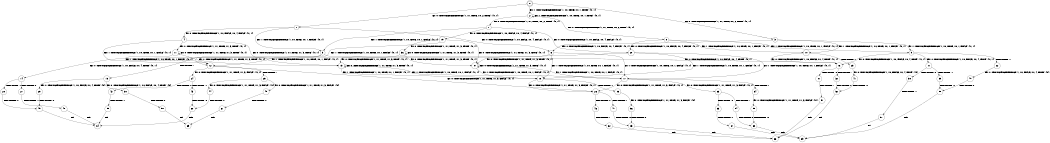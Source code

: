 digraph BCG {
size = "7, 10.5";
center = TRUE;
node [shape = circle];
0 [peripheries = 2];
0 -> 1 [label = "EX !0 !ATOMIC_EXCH_BRANCH (1, +1, TRUE, +0, 2, TRUE) !{0, 1}"];
0 -> 2 [label = "EX !1 !ATOMIC_EXCH_BRANCH (1, +0, TRUE, +0, 1, TRUE) !{0, 1}"];
0 -> 3 [label = "EX !0 !ATOMIC_EXCH_BRANCH (1, +1, TRUE, +0, 2, TRUE) !{0, 1}"];
1 -> 4 [label = "EX !0 !ATOMIC_EXCH_BRANCH (1, +0, FALSE, +0, 4, FALSE) !{0, 1}"];
1 -> 5 [label = "EX !1 !ATOMIC_EXCH_BRANCH (1, +0, TRUE, +0, 1, FALSE) !{0, 1}"];
1 -> 6 [label = "EX !0 !ATOMIC_EXCH_BRANCH (1, +0, FALSE, +0, 4, FALSE) !{0, 1}"];
2 -> 2 [label = "EX !1 !ATOMIC_EXCH_BRANCH (1, +0, TRUE, +0, 1, TRUE) !{0, 1}"];
2 -> 7 [label = "EX !0 !ATOMIC_EXCH_BRANCH (1, +1, TRUE, +0, 2, TRUE) !{0, 1}"];
2 -> 8 [label = "EX !0 !ATOMIC_EXCH_BRANCH (1, +1, TRUE, +0, 2, TRUE) !{0, 1}"];
3 -> 9 [label = "EX !1 !ATOMIC_EXCH_BRANCH (1, +0, TRUE, +0, 1, FALSE) !{0, 1}"];
3 -> 6 [label = "EX !0 !ATOMIC_EXCH_BRANCH (1, +0, FALSE, +0, 4, FALSE) !{0, 1}"];
3 -> 10 [label = "EX !1 !ATOMIC_EXCH_BRANCH (1, +0, TRUE, +0, 1, FALSE) !{0, 1}"];
4 -> 11 [label = "EX !0 !ATOMIC_EXCH_BRANCH (1, +1, TRUE, +1, 3, TRUE) !{0, 1}"];
4 -> 12 [label = "EX !1 !ATOMIC_EXCH_BRANCH (1, +0, TRUE, +0, 1, FALSE) !{0, 1}"];
4 -> 13 [label = "EX !0 !ATOMIC_EXCH_BRANCH (1, +1, TRUE, +1, 3, TRUE) !{0, 1}"];
5 -> 14 [label = "EX !0 !ATOMIC_EXCH_BRANCH (1, +0, FALSE, +0, 4, TRUE) !{0, 1}"];
5 -> 15 [label = "TERMINATE !1"];
5 -> 16 [label = "EX !0 !ATOMIC_EXCH_BRANCH (1, +0, FALSE, +0, 4, TRUE) !{0, 1}"];
6 -> 17 [label = "EX !1 !ATOMIC_EXCH_BRANCH (1, +0, TRUE, +0, 1, FALSE) !{0, 1}"];
6 -> 13 [label = "EX !0 !ATOMIC_EXCH_BRANCH (1, +1, TRUE, +1, 3, TRUE) !{0, 1}"];
6 -> 18 [label = "EX !1 !ATOMIC_EXCH_BRANCH (1, +0, TRUE, +0, 1, FALSE) !{0, 1}"];
7 -> 19 [label = "EX !0 !ATOMIC_EXCH_BRANCH (1, +0, FALSE, +0, 4, FALSE) !{0, 1}"];
7 -> 5 [label = "EX !1 !ATOMIC_EXCH_BRANCH (1, +0, TRUE, +0, 1, FALSE) !{0, 1}"];
7 -> 20 [label = "EX !0 !ATOMIC_EXCH_BRANCH (1, +0, FALSE, +0, 4, FALSE) !{0, 1}"];
8 -> 9 [label = "EX !1 !ATOMIC_EXCH_BRANCH (1, +0, TRUE, +0, 1, FALSE) !{0, 1}"];
8 -> 20 [label = "EX !0 !ATOMIC_EXCH_BRANCH (1, +0, FALSE, +0, 4, FALSE) !{0, 1}"];
8 -> 10 [label = "EX !1 !ATOMIC_EXCH_BRANCH (1, +0, TRUE, +0, 1, FALSE) !{0, 1}"];
9 -> 21 [label = "EX !0 !ATOMIC_EXCH_BRANCH (1, +0, FALSE, +0, 4, TRUE) !{0, 1}"];
9 -> 22 [label = "TERMINATE !1"];
9 -> 16 [label = "EX !0 !ATOMIC_EXCH_BRANCH (1, +0, FALSE, +0, 4, TRUE) !{0, 1}"];
10 -> 16 [label = "EX !0 !ATOMIC_EXCH_BRANCH (1, +0, FALSE, +0, 4, TRUE) !{0, 1}"];
10 -> 23 [label = "TERMINATE !1"];
11 -> 11 [label = "EX !0 !ATOMIC_EXCH_BRANCH (1, +1, TRUE, +1, 3, TRUE) !{0, 1}"];
11 -> 12 [label = "EX !1 !ATOMIC_EXCH_BRANCH (1, +0, TRUE, +0, 1, FALSE) !{0, 1}"];
11 -> 13 [label = "EX !0 !ATOMIC_EXCH_BRANCH (1, +1, TRUE, +1, 3, TRUE) !{0, 1}"];
12 -> 24 [label = "EX !0 !ATOMIC_EXCH_BRANCH (1, +1, TRUE, +1, 3, FALSE) !{0, 1}"];
12 -> 25 [label = "TERMINATE !1"];
12 -> 26 [label = "EX !0 !ATOMIC_EXCH_BRANCH (1, +1, TRUE, +1, 3, FALSE) !{0, 1}"];
13 -> 17 [label = "EX !1 !ATOMIC_EXCH_BRANCH (1, +0, TRUE, +0, 1, FALSE) !{0, 1}"];
13 -> 13 [label = "EX !0 !ATOMIC_EXCH_BRANCH (1, +1, TRUE, +1, 3, TRUE) !{0, 1}"];
13 -> 18 [label = "EX !1 !ATOMIC_EXCH_BRANCH (1, +0, TRUE, +0, 1, FALSE) !{0, 1}"];
14 -> 27 [label = "TERMINATE !0"];
14 -> 28 [label = "TERMINATE !1"];
15 -> 29 [label = "EX !0 !ATOMIC_EXCH_BRANCH (1, +0, FALSE, +0, 4, TRUE) !{0}"];
15 -> 30 [label = "EX !0 !ATOMIC_EXCH_BRANCH (1, +0, FALSE, +0, 4, TRUE) !{0}"];
16 -> 31 [label = "TERMINATE !0"];
16 -> 32 [label = "TERMINATE !1"];
17 -> 33 [label = "EX !0 !ATOMIC_EXCH_BRANCH (1, +1, TRUE, +1, 3, FALSE) !{0, 1}"];
17 -> 34 [label = "TERMINATE !1"];
17 -> 26 [label = "EX !0 !ATOMIC_EXCH_BRANCH (1, +1, TRUE, +1, 3, FALSE) !{0, 1}"];
18 -> 26 [label = "EX !0 !ATOMIC_EXCH_BRANCH (1, +1, TRUE, +1, 3, FALSE) !{0, 1}"];
18 -> 35 [label = "TERMINATE !1"];
19 -> 36 [label = "EX !0 !ATOMIC_EXCH_BRANCH (1, +1, TRUE, +1, 3, TRUE) !{0, 1}"];
19 -> 12 [label = "EX !1 !ATOMIC_EXCH_BRANCH (1, +0, TRUE, +0, 1, FALSE) !{0, 1}"];
19 -> 37 [label = "EX !0 !ATOMIC_EXCH_BRANCH (1, +1, TRUE, +1, 3, TRUE) !{0, 1}"];
20 -> 17 [label = "EX !1 !ATOMIC_EXCH_BRANCH (1, +0, TRUE, +0, 1, FALSE) !{0, 1}"];
20 -> 37 [label = "EX !0 !ATOMIC_EXCH_BRANCH (1, +1, TRUE, +1, 3, TRUE) !{0, 1}"];
20 -> 18 [label = "EX !1 !ATOMIC_EXCH_BRANCH (1, +0, TRUE, +0, 1, FALSE) !{0, 1}"];
21 -> 38 [label = "TERMINATE !0"];
21 -> 39 [label = "TERMINATE !1"];
22 -> 40 [label = "EX !0 !ATOMIC_EXCH_BRANCH (1, +0, FALSE, +0, 4, TRUE) !{0}"];
23 -> 41 [label = "EX !0 !ATOMIC_EXCH_BRANCH (1, +0, FALSE, +0, 4, TRUE) !{0}"];
24 -> 42 [label = "TERMINATE !0"];
24 -> 43 [label = "TERMINATE !1"];
25 -> 44 [label = "EX !0 !ATOMIC_EXCH_BRANCH (1, +1, TRUE, +1, 3, FALSE) !{0}"];
25 -> 45 [label = "EX !0 !ATOMIC_EXCH_BRANCH (1, +1, TRUE, +1, 3, FALSE) !{0}"];
26 -> 46 [label = "TERMINATE !0"];
26 -> 47 [label = "TERMINATE !1"];
27 -> 48 [label = "TERMINATE !1"];
28 -> 49 [label = "TERMINATE !0"];
29 -> 49 [label = "TERMINATE !0"];
30 -> 50 [label = "TERMINATE !0"];
31 -> 51 [label = "TERMINATE !1"];
32 -> 52 [label = "TERMINATE !0"];
33 -> 53 [label = "TERMINATE !0"];
33 -> 54 [label = "TERMINATE !1"];
34 -> 55 [label = "EX !0 !ATOMIC_EXCH_BRANCH (1, +1, TRUE, +1, 3, FALSE) !{0}"];
35 -> 56 [label = "EX !0 !ATOMIC_EXCH_BRANCH (1, +1, TRUE, +1, 3, FALSE) !{0}"];
36 -> 36 [label = "EX !0 !ATOMIC_EXCH_BRANCH (1, +1, TRUE, +1, 3, TRUE) !{0, 1}"];
36 -> 12 [label = "EX !1 !ATOMIC_EXCH_BRANCH (1, +0, TRUE, +0, 1, FALSE) !{0, 1}"];
36 -> 37 [label = "EX !0 !ATOMIC_EXCH_BRANCH (1, +1, TRUE, +1, 3, TRUE) !{0, 1}"];
37 -> 17 [label = "EX !1 !ATOMIC_EXCH_BRANCH (1, +0, TRUE, +0, 1, FALSE) !{0, 1}"];
37 -> 37 [label = "EX !0 !ATOMIC_EXCH_BRANCH (1, +1, TRUE, +1, 3, TRUE) !{0, 1}"];
37 -> 18 [label = "EX !1 !ATOMIC_EXCH_BRANCH (1, +0, TRUE, +0, 1, FALSE) !{0, 1}"];
38 -> 57 [label = "TERMINATE !1"];
39 -> 58 [label = "TERMINATE !0"];
40 -> 58 [label = "TERMINATE !0"];
41 -> 52 [label = "TERMINATE !0"];
42 -> 59 [label = "TERMINATE !1"];
43 -> 60 [label = "TERMINATE !0"];
44 -> 60 [label = "TERMINATE !0"];
45 -> 61 [label = "TERMINATE !0"];
46 -> 62 [label = "TERMINATE !1"];
47 -> 63 [label = "TERMINATE !0"];
48 -> 64 [label = "exit"];
49 -> 64 [label = "exit"];
50 -> 65 [label = "exit"];
51 -> 66 [label = "exit"];
52 -> 66 [label = "exit"];
53 -> 67 [label = "TERMINATE !1"];
54 -> 68 [label = "TERMINATE !0"];
55 -> 68 [label = "TERMINATE !0"];
56 -> 63 [label = "TERMINATE !0"];
57 -> 69 [label = "exit"];
58 -> 69 [label = "exit"];
59 -> 64 [label = "exit"];
60 -> 64 [label = "exit"];
61 -> 65 [label = "exit"];
62 -> 66 [label = "exit"];
63 -> 66 [label = "exit"];
67 -> 69 [label = "exit"];
68 -> 69 [label = "exit"];
}
